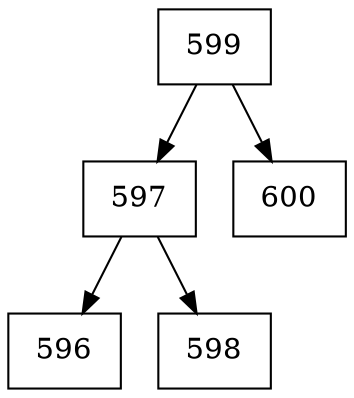 digraph grafico{
rankdir=UD 
node[shape=box] 
concentrate=true 
nodo599[ shape=record, label ="599"];
nodo597[ shape=record, label ="597"];
nodo596[ shape=record, label ="596"];
nodo597->nodo596
nodo598[ shape=record, label ="598"];
nodo597->nodo598
nodo599->nodo597
nodo600[ shape=record, label ="600"];
nodo599->nodo600
}